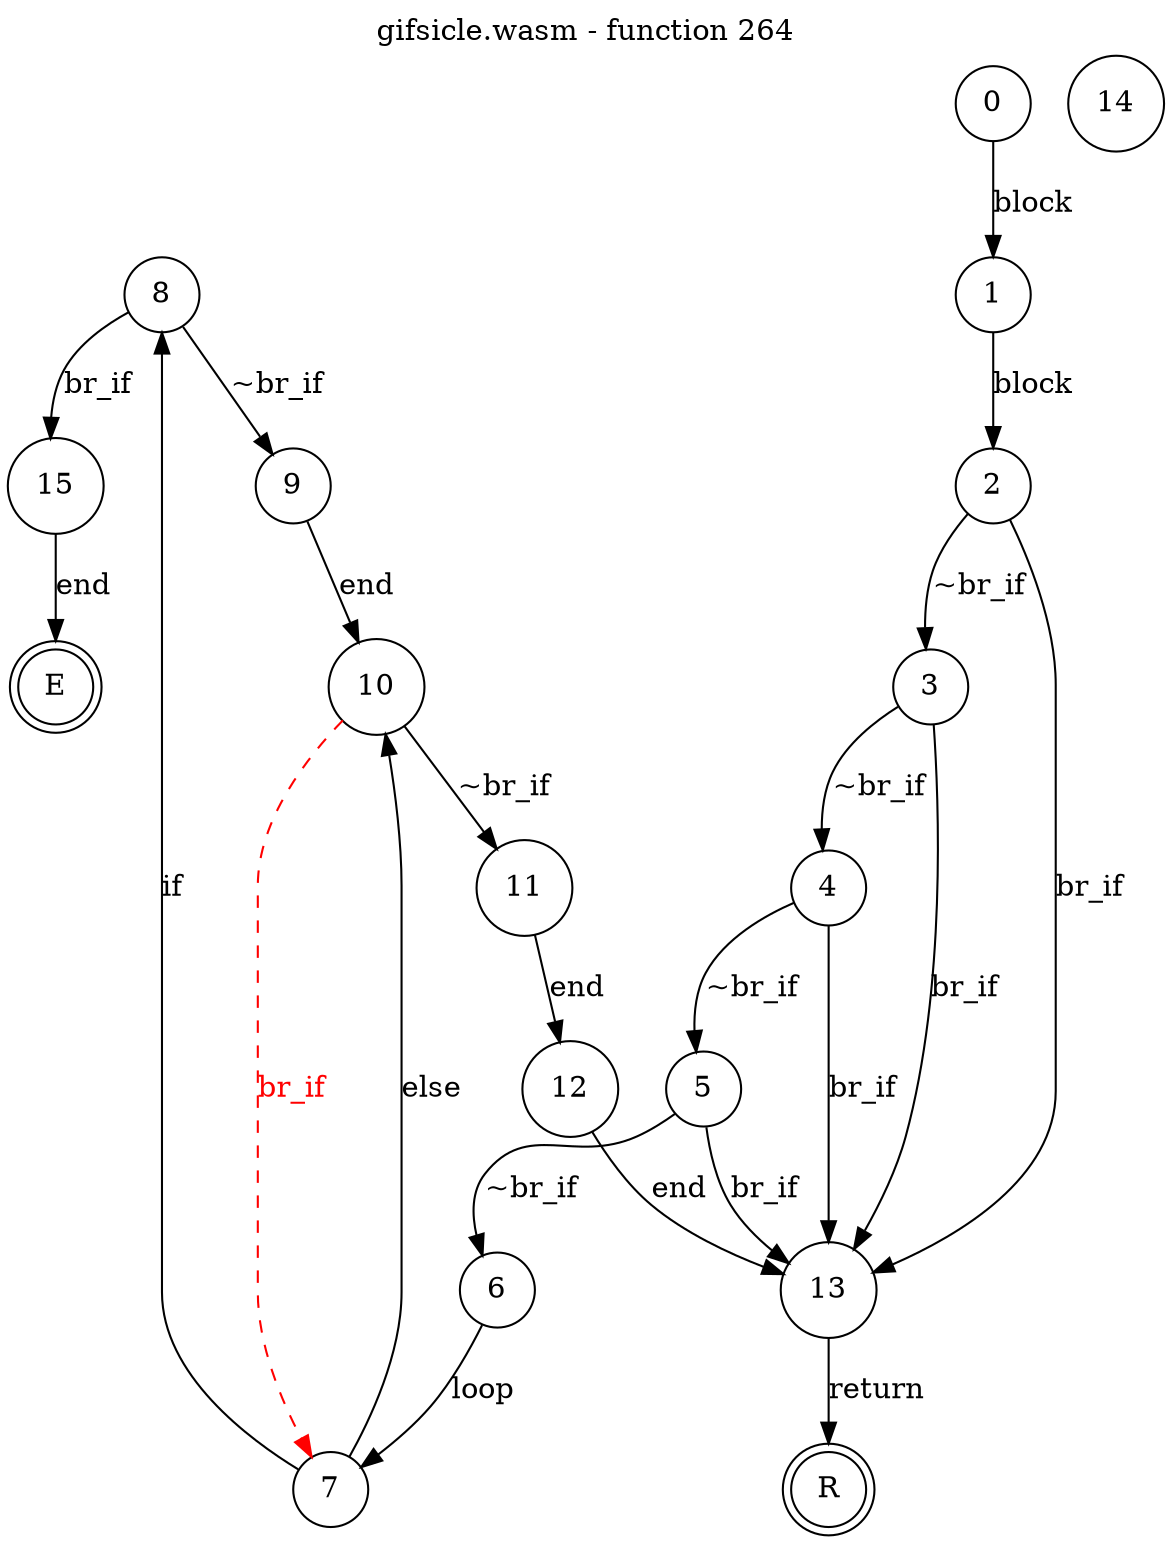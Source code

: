 digraph finite_state_machine {
    label = "gifsicle.wasm - function 264"
    labelloc =  t
    labelfontsize = 16
    labelfontcolor = black
    labelfontname = "Helvetica"
    node [shape = doublecircle]; E R ;
node [shape=circle, fontcolor=black, style="", label="0"]0
node [shape=circle, fontcolor=black, style="", label="1"]1
node [shape=circle, fontcolor=black, style="", label="2"]2
node [shape=circle, fontcolor=black, style="", label="3"]3
node [shape=circle, fontcolor=black, style="", label="4"]4
node [shape=circle, fontcolor=black, style="", label="5"]5
node [shape=circle, fontcolor=black, style="", label="6"]6
node [shape=circle, fontcolor=black, style="", label="7"]7
node [shape=circle, fontcolor=black, style="", label="8"]8
node [shape=circle, fontcolor=black, style="", label="9"]9
node [shape=circle, fontcolor=black, style="", label="10"]10
node [shape=circle, fontcolor=black, style="", label="11"]11
node [shape=circle, fontcolor=black, style="", label="12"]12
node [shape=circle, fontcolor=black, style="", label="13"]13
node [shape=circle, fontcolor=black, style="", label="14"]14
node [shape=circle, fontcolor=black, style="", label="15"]15
node [shape=circle, fontcolor=black, style="", label="E"]E
node [shape=circle, fontcolor=black, style="", label="R"]R
    0 -> 1[label="block"];
    1 -> 2[label="block"];
    2 -> 3[label="~br_if"];
    2 -> 13[label="br_if"];
    3 -> 4[label="~br_if"];
    3 -> 13[label="br_if"];
    4 -> 5[label="~br_if"];
    4 -> 13[label="br_if"];
    5 -> 6[label="~br_if"];
    5 -> 13[label="br_if"];
    6 -> 7[label="loop"];
    7 -> 8[label="if"];
    7 -> 10[label="else"];
    8 -> 9[label="~br_if"];
    8 -> 15[label="br_if"];
    9 -> 10[label="end"];
    10 -> 11[label="~br_if"];
    10 -> 7[style="dashed" color="red" fontcolor="red" label="br_if"];
    11 -> 12[label="end"];
    12 -> 13[label="end"];
    13 -> R[label="return"];
    15 -> E[label="end"];
}
